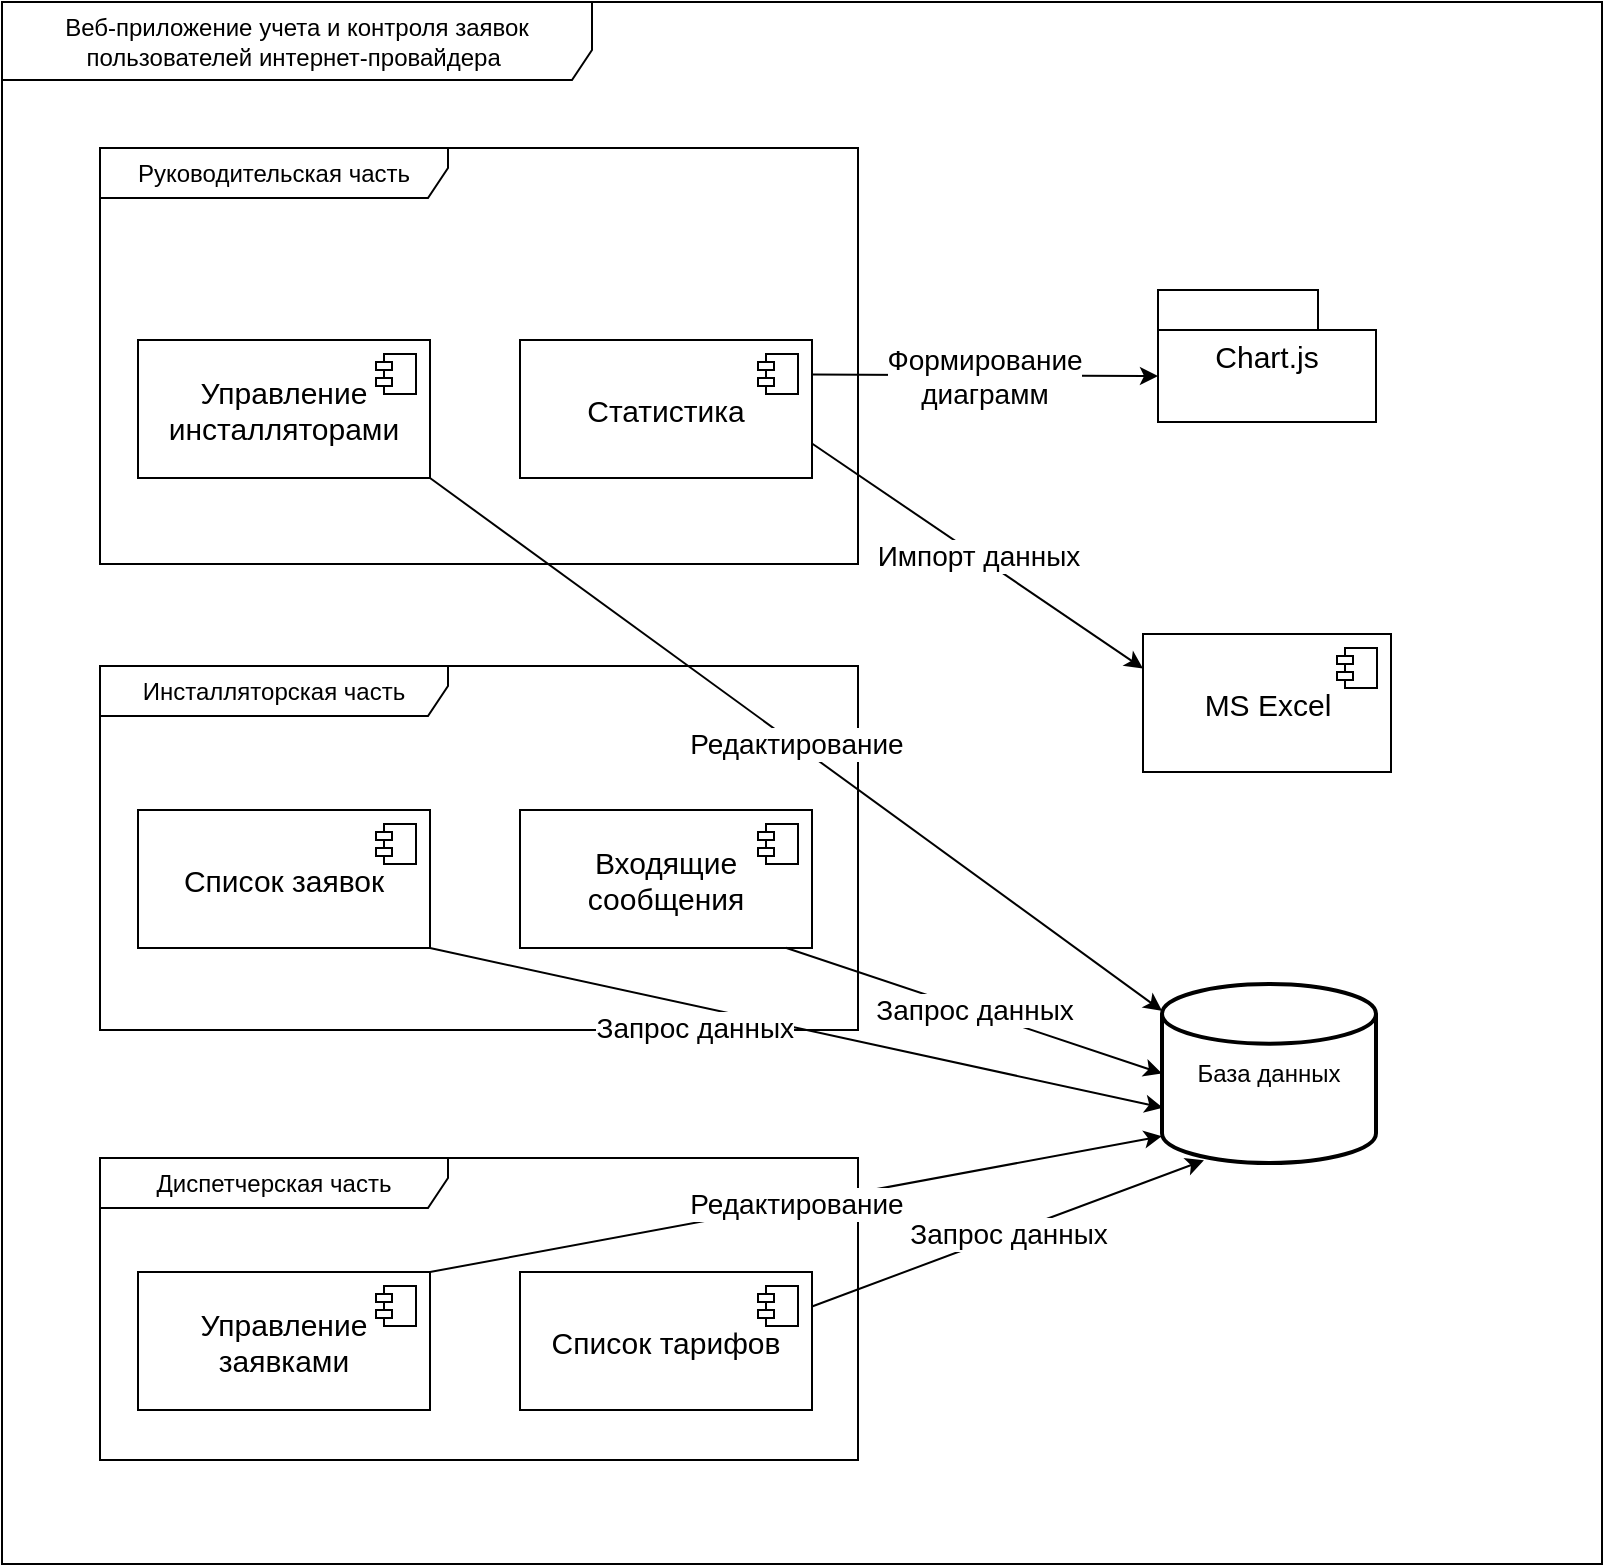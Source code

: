 <mxfile version="27.1.5">
  <diagram name="Страница — 1" id="0OcWoN-dqkslLqCrjPa7">
    <mxGraphModel dx="1489" dy="900" grid="0" gridSize="10" guides="1" tooltips="1" connect="1" arrows="1" fold="1" page="1" pageScale="1" pageWidth="1654" pageHeight="2336" math="0" shadow="0">
      <root>
        <mxCell id="0" />
        <mxCell id="1" parent="0" />
        <mxCell id="JEtaIRDx-ScON8C0IwyU-1" value="Управление инсталляторами" style="html=1;dropTarget=0;whiteSpace=wrap;fontSize=15;" vertex="1" parent="1">
          <mxGeometry x="154" y="331" width="146" height="69" as="geometry" />
        </mxCell>
        <mxCell id="JEtaIRDx-ScON8C0IwyU-2" value="" style="shape=module;jettyWidth=8;jettyHeight=4;" vertex="1" parent="JEtaIRDx-ScON8C0IwyU-1">
          <mxGeometry x="1" width="20" height="20" relative="1" as="geometry">
            <mxPoint x="-27" y="7" as="offset" />
          </mxGeometry>
        </mxCell>
        <mxCell id="JEtaIRDx-ScON8C0IwyU-3" value="Веб-приложение учета и контроля заявок пользователей интернет-провайдера&amp;nbsp;" style="shape=umlFrame;whiteSpace=wrap;html=1;pointerEvents=0;width=295;height=39;" vertex="1" parent="1">
          <mxGeometry x="86" y="162" width="800" height="781" as="geometry" />
        </mxCell>
        <mxCell id="JEtaIRDx-ScON8C0IwyU-4" value="База данных" style="strokeWidth=2;html=1;shape=mxgraph.flowchart.database;whiteSpace=wrap;fontSize=12;" vertex="1" parent="1">
          <mxGeometry x="666" y="653" width="107" height="89.5" as="geometry" />
        </mxCell>
        <mxCell id="JEtaIRDx-ScON8C0IwyU-5" value="Chart.js" style="shape=folder;tabWidth=80;tabHeight=20;tabPosition=left;html=1;whiteSpace=wrap;align=center;fontSize=15;" vertex="1" parent="1">
          <mxGeometry x="664" y="306" width="109" height="66" as="geometry" />
        </mxCell>
        <mxCell id="JEtaIRDx-ScON8C0IwyU-6" value="Руководительская часть" style="shape=umlFrame;whiteSpace=wrap;html=1;pointerEvents=0;width=174;height=25;" vertex="1" parent="1">
          <mxGeometry x="135" y="235" width="379" height="208" as="geometry" />
        </mxCell>
        <mxCell id="JEtaIRDx-ScON8C0IwyU-7" value="Инсталляторская часть" style="shape=umlFrame;whiteSpace=wrap;html=1;pointerEvents=0;width=174;height=25;" vertex="1" parent="1">
          <mxGeometry x="135" y="494" width="379" height="182" as="geometry" />
        </mxCell>
        <mxCell id="JEtaIRDx-ScON8C0IwyU-8" value="Диспетчерская часть" style="shape=umlFrame;whiteSpace=wrap;html=1;pointerEvents=0;width=174;height=25;" vertex="1" parent="1">
          <mxGeometry x="135" y="740" width="379" height="151" as="geometry" />
        </mxCell>
        <mxCell id="JEtaIRDx-ScON8C0IwyU-9" value="MS Excel" style="html=1;dropTarget=0;whiteSpace=wrap;fontSize=15;" vertex="1" parent="1">
          <mxGeometry x="656.5" y="478" width="124" height="69" as="geometry" />
        </mxCell>
        <mxCell id="JEtaIRDx-ScON8C0IwyU-10" value="" style="shape=module;jettyWidth=8;jettyHeight=4;" vertex="1" parent="JEtaIRDx-ScON8C0IwyU-9">
          <mxGeometry x="1" width="20" height="20" relative="1" as="geometry">
            <mxPoint x="-27" y="7" as="offset" />
          </mxGeometry>
        </mxCell>
        <mxCell id="JEtaIRDx-ScON8C0IwyU-11" value="Управление заявками" style="html=1;dropTarget=0;whiteSpace=wrap;fontSize=15;" vertex="1" parent="1">
          <mxGeometry x="154" y="797" width="146" height="69" as="geometry" />
        </mxCell>
        <mxCell id="JEtaIRDx-ScON8C0IwyU-12" value="" style="shape=module;jettyWidth=8;jettyHeight=4;" vertex="1" parent="JEtaIRDx-ScON8C0IwyU-11">
          <mxGeometry x="1" width="20" height="20" relative="1" as="geometry">
            <mxPoint x="-27" y="7" as="offset" />
          </mxGeometry>
        </mxCell>
        <mxCell id="JEtaIRDx-ScON8C0IwyU-13" value="Статистика" style="html=1;dropTarget=0;whiteSpace=wrap;fontSize=15;" vertex="1" parent="1">
          <mxGeometry x="345" y="331" width="146" height="69" as="geometry" />
        </mxCell>
        <mxCell id="JEtaIRDx-ScON8C0IwyU-14" value="" style="shape=module;jettyWidth=8;jettyHeight=4;" vertex="1" parent="JEtaIRDx-ScON8C0IwyU-13">
          <mxGeometry x="1" width="20" height="20" relative="1" as="geometry">
            <mxPoint x="-27" y="7" as="offset" />
          </mxGeometry>
        </mxCell>
        <mxCell id="JEtaIRDx-ScON8C0IwyU-15" value="Список заявок" style="html=1;dropTarget=0;whiteSpace=wrap;fontSize=15;" vertex="1" parent="1">
          <mxGeometry x="154" y="566" width="146" height="69" as="geometry" />
        </mxCell>
        <mxCell id="JEtaIRDx-ScON8C0IwyU-16" value="" style="shape=module;jettyWidth=8;jettyHeight=4;" vertex="1" parent="JEtaIRDx-ScON8C0IwyU-15">
          <mxGeometry x="1" width="20" height="20" relative="1" as="geometry">
            <mxPoint x="-27" y="7" as="offset" />
          </mxGeometry>
        </mxCell>
        <mxCell id="JEtaIRDx-ScON8C0IwyU-17" value="Список тарифов" style="html=1;dropTarget=0;whiteSpace=wrap;fontSize=15;" vertex="1" parent="1">
          <mxGeometry x="345" y="797" width="146" height="69" as="geometry" />
        </mxCell>
        <mxCell id="JEtaIRDx-ScON8C0IwyU-18" value="" style="shape=module;jettyWidth=8;jettyHeight=4;" vertex="1" parent="JEtaIRDx-ScON8C0IwyU-17">
          <mxGeometry x="1" width="20" height="20" relative="1" as="geometry">
            <mxPoint x="-27" y="7" as="offset" />
          </mxGeometry>
        </mxCell>
        <mxCell id="JEtaIRDx-ScON8C0IwyU-19" value="Входящие сообщения" style="html=1;dropTarget=0;whiteSpace=wrap;fontSize=15;" vertex="1" parent="1">
          <mxGeometry x="345" y="566" width="146" height="69" as="geometry" />
        </mxCell>
        <mxCell id="JEtaIRDx-ScON8C0IwyU-20" value="" style="shape=module;jettyWidth=8;jettyHeight=4;" vertex="1" parent="JEtaIRDx-ScON8C0IwyU-19">
          <mxGeometry x="1" width="20" height="20" relative="1" as="geometry">
            <mxPoint x="-27" y="7" as="offset" />
          </mxGeometry>
        </mxCell>
        <mxCell id="JEtaIRDx-ScON8C0IwyU-21" value="Запрос данных" style="endArrow=classic;html=1;rounded=0;exitX=1;exitY=0.25;exitDx=0;exitDy=0;entryX=0.196;entryY=0.985;entryDx=0;entryDy=0;entryPerimeter=0;fontSize=14;" edge="1" parent="1" source="JEtaIRDx-ScON8C0IwyU-17" target="JEtaIRDx-ScON8C0IwyU-4">
          <mxGeometry width="50" height="50" relative="1" as="geometry">
            <mxPoint x="549" y="832" as="sourcePoint" />
            <mxPoint x="599" y="782" as="targetPoint" />
          </mxGeometry>
        </mxCell>
        <mxCell id="JEtaIRDx-ScON8C0IwyU-22" value="Редактирование" style="endArrow=classic;html=1;rounded=0;exitX=1;exitY=0;exitDx=0;exitDy=0;entryX=0;entryY=0.85;entryDx=0;entryDy=0;entryPerimeter=0;fontSize=14;" edge="1" parent="1" source="JEtaIRDx-ScON8C0IwyU-11" target="JEtaIRDx-ScON8C0IwyU-4">
          <mxGeometry width="50" height="50" relative="1" as="geometry">
            <mxPoint x="320" y="785" as="sourcePoint" />
            <mxPoint x="516" y="712" as="targetPoint" />
          </mxGeometry>
        </mxCell>
        <mxCell id="JEtaIRDx-ScON8C0IwyU-23" value="Запрос данных" style="endArrow=classic;html=1;rounded=0;exitX=0.91;exitY=0.998;exitDx=0;exitDy=0;entryX=0;entryY=0.5;entryDx=0;entryDy=0;entryPerimeter=0;fontSize=14;exitPerimeter=0;" edge="1" parent="1" source="JEtaIRDx-ScON8C0IwyU-19" target="JEtaIRDx-ScON8C0IwyU-4">
          <mxGeometry width="50" height="50" relative="1" as="geometry">
            <mxPoint x="498" y="653" as="sourcePoint" />
            <mxPoint x="694" y="580" as="targetPoint" />
          </mxGeometry>
        </mxCell>
        <mxCell id="JEtaIRDx-ScON8C0IwyU-24" value="Запрос данных" style="endArrow=classic;html=1;rounded=0;exitX=1;exitY=1;exitDx=0;exitDy=0;entryX=0.004;entryY=0.691;entryDx=0;entryDy=0;entryPerimeter=0;fontSize=14;labelPosition=left;verticalLabelPosition=middle;align=right;verticalAlign=middle;" edge="1" parent="1" source="JEtaIRDx-ScON8C0IwyU-15" target="JEtaIRDx-ScON8C0IwyU-4">
          <mxGeometry width="50" height="50" relative="1" as="geometry">
            <mxPoint x="588" y="802" as="sourcePoint" />
            <mxPoint x="784" y="729" as="targetPoint" />
          </mxGeometry>
        </mxCell>
        <mxCell id="JEtaIRDx-ScON8C0IwyU-25" value="Редактирование" style="endArrow=classic;html=1;rounded=0;exitX=1;exitY=1;exitDx=0;exitDy=0;entryX=0;entryY=0.15;entryDx=0;entryDy=0;entryPerimeter=0;fontSize=14;" edge="1" parent="1" source="JEtaIRDx-ScON8C0IwyU-1" target="JEtaIRDx-ScON8C0IwyU-4">
          <mxGeometry width="50" height="50" relative="1" as="geometry">
            <mxPoint x="706" y="581" as="sourcePoint" />
            <mxPoint x="894" y="644" as="targetPoint" />
          </mxGeometry>
        </mxCell>
        <mxCell id="JEtaIRDx-ScON8C0IwyU-26" value="Формирование&lt;div&gt;диаграмм&lt;/div&gt;" style="endArrow=classic;html=1;rounded=0;exitX=1;exitY=0.25;exitDx=0;exitDy=0;entryX=0;entryY=0;entryDx=0;entryDy=43;entryPerimeter=0;fontSize=14;" edge="1" parent="1" source="JEtaIRDx-ScON8C0IwyU-13" target="JEtaIRDx-ScON8C0IwyU-5">
          <mxGeometry width="50" height="50" relative="1" as="geometry">
            <mxPoint x="528" y="316" as="sourcePoint" />
            <mxPoint x="724" y="243" as="targetPoint" />
          </mxGeometry>
        </mxCell>
        <mxCell id="JEtaIRDx-ScON8C0IwyU-27" value="Импорт данных" style="endArrow=classic;html=1;rounded=0;exitX=1;exitY=0.75;exitDx=0;exitDy=0;entryX=0;entryY=0.25;entryDx=0;entryDy=0;fontSize=14;" edge="1" parent="1" source="JEtaIRDx-ScON8C0IwyU-13" target="JEtaIRDx-ScON8C0IwyU-9">
          <mxGeometry width="50" height="50" relative="1" as="geometry">
            <mxPoint x="599" y="462" as="sourcePoint" />
            <mxPoint x="795" y="389" as="targetPoint" />
          </mxGeometry>
        </mxCell>
      </root>
    </mxGraphModel>
  </diagram>
</mxfile>
